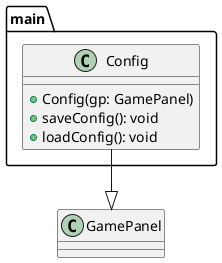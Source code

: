 @startuml Config

package main {
    class Config {
        + Config(gp: GamePanel)
        + saveConfig(): void
        + loadConfig(): void
    }
}

Config --|> GamePanel

@enduml
